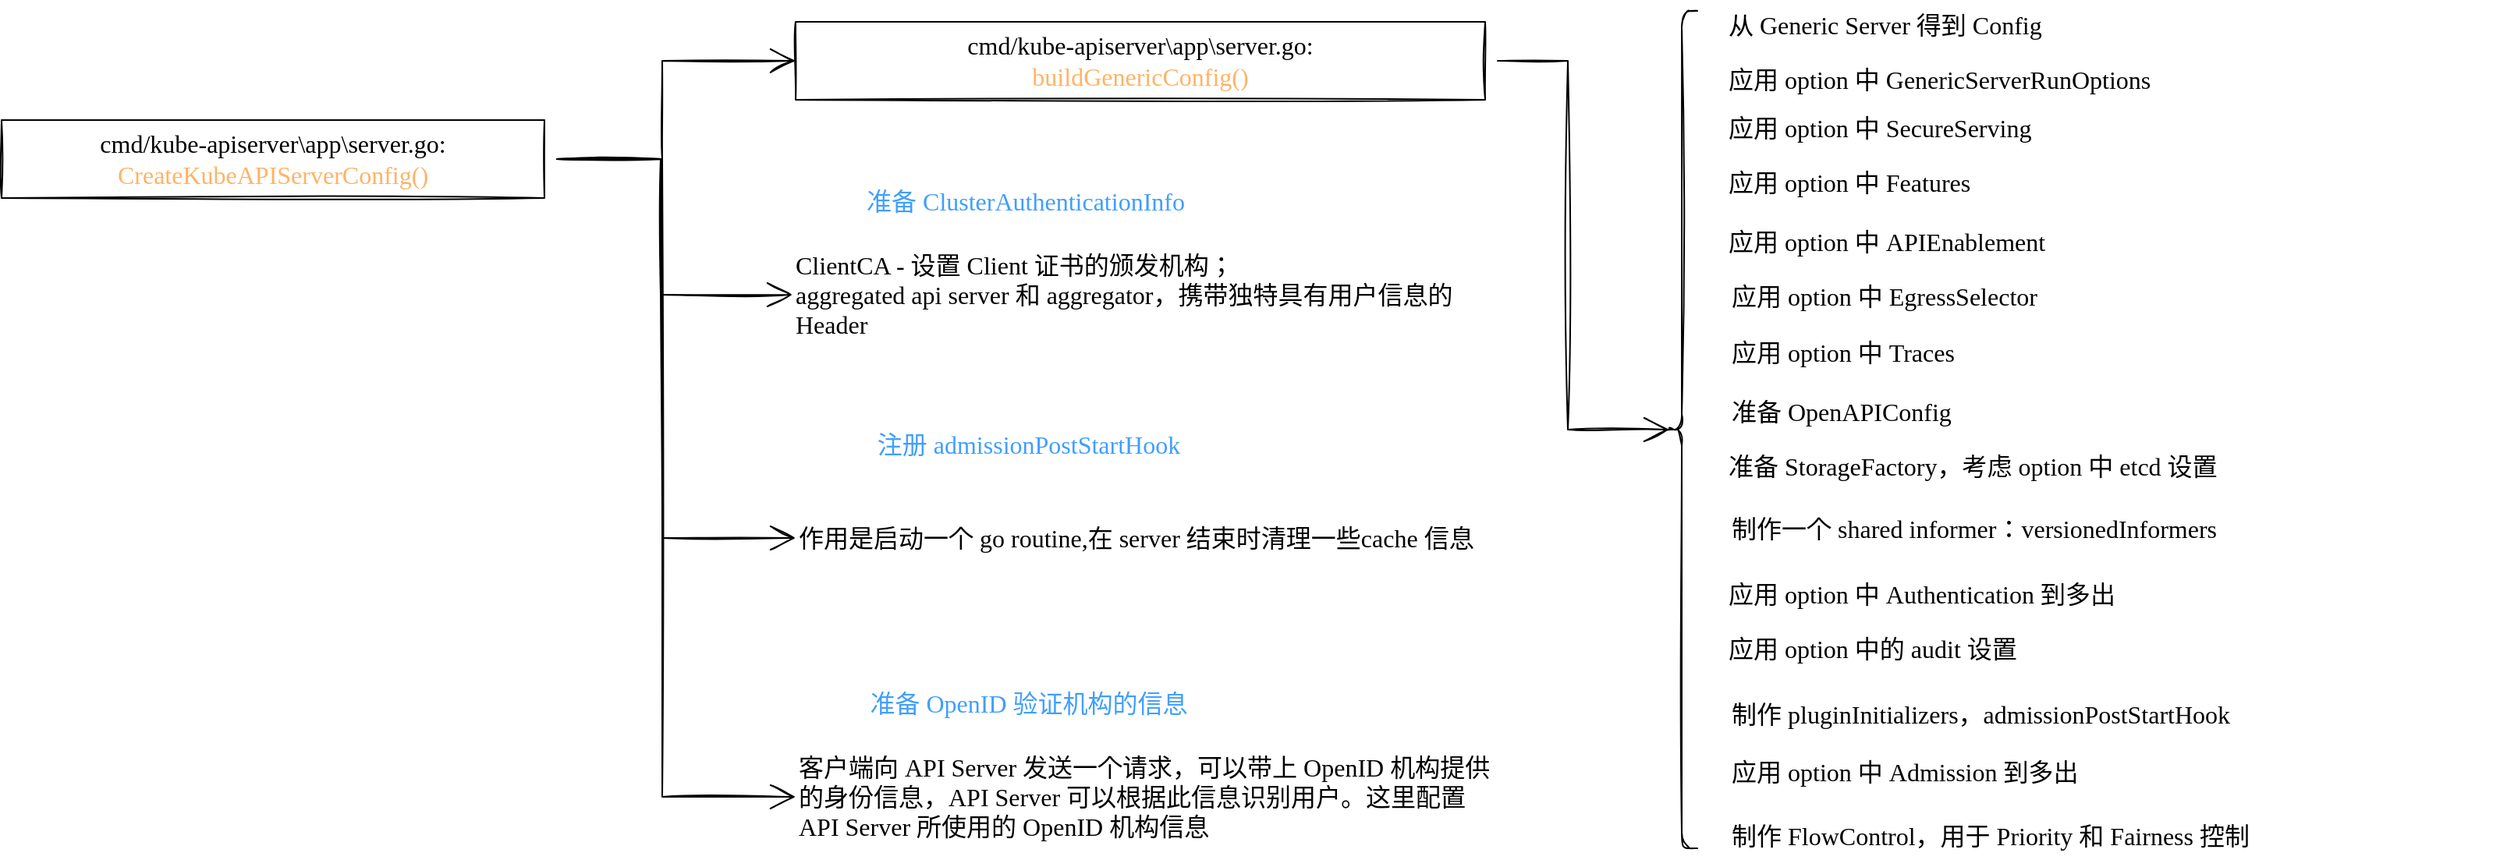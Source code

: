 <mxfile>
    <diagram id="3s3ms7zDK6NBSDH7SErP" name="Page-1">
        <mxGraphModel dx="1864" dy="1276" grid="0" gridSize="10" guides="1" tooltips="1" connect="1" arrows="1" fold="1" page="0" pageScale="1" pageWidth="827" pageHeight="1169" math="0" shadow="0">
            <root>
                <mxCell id="0"/>
                <mxCell id="1" parent="0"/>
                <mxCell id="23" style="edgeStyle=orthogonalEdgeStyle;rounded=0;sketch=1;hachureGap=4;orthogonalLoop=1;jettySize=auto;html=1;entryX=0;entryY=0.5;entryDx=0;entryDy=0;fontFamily=Lucida Console;fontSize=16;fontColor=#000000;endArrow=open;startSize=14;endSize=14;sourcePerimeterSpacing=8;targetPerimeterSpacing=8;" edge="1" parent="1" source="10" target="11">
                    <mxGeometry relative="1" as="geometry"/>
                </mxCell>
                <mxCell id="24" style="edgeStyle=orthogonalEdgeStyle;rounded=0;sketch=1;hachureGap=4;orthogonalLoop=1;jettySize=auto;html=1;entryX=0;entryY=0.5;entryDx=0;entryDy=0;fontFamily=Lucida Console;fontSize=16;fontColor=#000000;endArrow=open;startSize=14;endSize=14;sourcePerimeterSpacing=8;targetPerimeterSpacing=8;" edge="1" parent="1" source="10" target="14">
                    <mxGeometry relative="1" as="geometry"/>
                </mxCell>
                <mxCell id="25" style="edgeStyle=orthogonalEdgeStyle;rounded=0;sketch=1;hachureGap=4;orthogonalLoop=1;jettySize=auto;html=1;entryX=0;entryY=0.5;entryDx=0;entryDy=0;fontFamily=Lucida Console;fontSize=16;fontColor=#000000;endArrow=open;startSize=14;endSize=14;sourcePerimeterSpacing=8;targetPerimeterSpacing=8;" edge="1" parent="1" source="10" target="19">
                    <mxGeometry relative="1" as="geometry"/>
                </mxCell>
                <mxCell id="26" style="edgeStyle=orthogonalEdgeStyle;rounded=0;sketch=1;hachureGap=4;orthogonalLoop=1;jettySize=auto;html=1;entryX=0;entryY=0.5;entryDx=0;entryDy=0;fontFamily=Lucida Console;fontSize=16;fontColor=#000000;endArrow=open;startSize=14;endSize=14;sourcePerimeterSpacing=8;targetPerimeterSpacing=8;" edge="1" parent="1" source="10" target="22">
                    <mxGeometry relative="1" as="geometry"/>
                </mxCell>
                <mxCell id="10" value="cmd/kube-apiserver\app\server.go:&lt;br style=&quot;font-size: 16px&quot;&gt;&lt;font color=&quot;#ffb366&quot; style=&quot;font-size: 16px&quot;&gt;CreateKubeAPIServerConfig()&lt;/font&gt;" style="rounded=0;whiteSpace=wrap;html=1;sketch=1;hachureGap=4;fontFamily=Lucida Console;fontSize=16;" vertex="1" parent="1">
                    <mxGeometry x="-172" y="-290" width="348" height="50" as="geometry"/>
                </mxCell>
                <mxCell id="76" style="edgeStyle=orthogonalEdgeStyle;rounded=0;sketch=1;hachureGap=4;orthogonalLoop=1;jettySize=auto;html=1;entryX=0.1;entryY=0.5;entryDx=0;entryDy=0;entryPerimeter=0;fontFamily=Lucida Console;fontSize=16;fontColor=#000000;endArrow=open;startSize=14;endSize=14;sourcePerimeterSpacing=8;targetPerimeterSpacing=8;" edge="1" parent="1" source="11" target="28">
                    <mxGeometry relative="1" as="geometry"/>
                </mxCell>
                <mxCell id="11" value="cmd/kube-apiserver\app\server.go:&lt;br style=&quot;font-size: 16px&quot;&gt;&lt;font color=&quot;#ffb366&quot;&gt;buildGenericConfig()&lt;/font&gt;" style="rounded=0;whiteSpace=wrap;html=1;sketch=1;hachureGap=4;fontFamily=Lucida Console;fontSize=16;" vertex="1" parent="1">
                    <mxGeometry x="337" y="-353" width="442" height="50" as="geometry"/>
                </mxCell>
                <mxCell id="15" value="" style="group" vertex="1" connectable="0" parent="1">
                    <mxGeometry x="335" y="-250" width="451" height="107" as="geometry"/>
                </mxCell>
                <mxCell id="13" value="准备 ClusterAuthenticationInfo" style="text;strokeColor=none;fillColor=none;html=1;align=center;verticalAlign=middle;whiteSpace=wrap;rounded=0;sketch=1;hachureGap=4;fontFamily=Lucida Console;fontSize=16;fontColor=#409EFF;" vertex="1" parent="15">
                    <mxGeometry width="299" height="24" as="geometry"/>
                </mxCell>
                <mxCell id="14" value="ClientCA - 设置 Client 证书的颁发机构；&lt;br&gt;aggregated api server 和 aggregator，携带独特具有用户信息的 Header" style="text;strokeColor=none;fillColor=none;html=1;align=left;verticalAlign=middle;whiteSpace=wrap;rounded=0;sketch=1;hachureGap=4;fontFamily=Lucida Console;fontSize=16;fontColor=#000000;" vertex="1" parent="15">
                    <mxGeometry y="37" width="451" height="70" as="geometry"/>
                </mxCell>
                <mxCell id="17" value="" style="group" vertex="1" connectable="0" parent="1">
                    <mxGeometry x="337" y="-94" width="451" height="107" as="geometry"/>
                </mxCell>
                <mxCell id="18" value="注册 admissionPostStartHook" style="text;strokeColor=none;fillColor=none;html=1;align=center;verticalAlign=middle;whiteSpace=wrap;rounded=0;sketch=1;hachureGap=4;fontFamily=Lucida Console;fontSize=16;fontColor=#409EFF;" vertex="1" parent="17">
                    <mxGeometry width="299" height="24" as="geometry"/>
                </mxCell>
                <mxCell id="19" value="作用是启动一个 go routine,在 server 结束时清理一些cache 信息" style="text;strokeColor=none;fillColor=none;html=1;align=left;verticalAlign=middle;whiteSpace=wrap;rounded=0;sketch=1;hachureGap=4;fontFamily=Lucida Console;fontSize=16;fontColor=#000000;" vertex="1" parent="17">
                    <mxGeometry y="37" width="451" height="70" as="geometry"/>
                </mxCell>
                <mxCell id="20" value="" style="group" vertex="1" connectable="0" parent="1">
                    <mxGeometry x="337" y="72" width="451" height="107" as="geometry"/>
                </mxCell>
                <mxCell id="21" value="准备 OpenID 验证机构的信息" style="text;strokeColor=none;fillColor=none;html=1;align=center;verticalAlign=middle;whiteSpace=wrap;rounded=0;sketch=1;hachureGap=4;fontFamily=Lucida Console;fontSize=16;fontColor=#409EFF;" vertex="1" parent="20">
                    <mxGeometry width="299" height="24" as="geometry"/>
                </mxCell>
                <mxCell id="22" value="客户端向 API Server 发送一个请求，可以带上 OpenID 机构提供的身份信息，API Server 可以根据此信息识别用户。这里配置 API Server 所使用的 OpenID 机构信息" style="text;strokeColor=none;fillColor=none;html=1;align=left;verticalAlign=middle;whiteSpace=wrap;rounded=0;sketch=1;hachureGap=4;fontFamily=Lucida Console;fontSize=16;fontColor=#000000;" vertex="1" parent="20">
                    <mxGeometry y="37" width="451" height="70" as="geometry"/>
                </mxCell>
                <mxCell id="28" value="" style="shape=curlyBracket;whiteSpace=wrap;html=1;rounded=1;sketch=1;hachureGap=4;fontFamily=Lucida Console;fontSize=16;fontColor=#000000;" vertex="1" parent="1">
                    <mxGeometry x="895" y="-360" width="20" height="537" as="geometry"/>
                </mxCell>
                <mxCell id="75" value="" style="group" vertex="1" connectable="0" parent="1">
                    <mxGeometry x="933" y="-366.5" width="495.5" height="550" as="geometry"/>
                </mxCell>
                <mxCell id="54" value="&lt;div style=&quot;&quot;&gt;制作 FlowControl，用于 Priority 和 Fairness 控制&lt;/div&gt;" style="text;strokeColor=none;fillColor=none;html=1;align=left;verticalAlign=middle;whiteSpace=wrap;rounded=0;sketch=1;hachureGap=4;fontFamily=Lucida Console;fontSize=16;fontColor=#000000;" vertex="1" parent="75">
                    <mxGeometry x="1.5" y="520" width="456" height="30" as="geometry"/>
                </mxCell>
                <mxCell id="49" value="&lt;div style=&quot;&quot;&gt;&lt;span&gt;应用 option 中 Authentication 到多出&lt;/span&gt;&lt;/div&gt;" style="text;strokeColor=none;fillColor=none;html=1;align=left;verticalAlign=middle;whiteSpace=wrap;rounded=0;sketch=1;hachureGap=4;fontFamily=Lucida Console;fontSize=16;fontColor=#000000;" vertex="1" parent="75">
                    <mxGeometry y="365" width="369" height="30" as="geometry"/>
                </mxCell>
                <mxCell id="50" value="&lt;div style=&quot;&quot;&gt;&lt;span&gt;应用 option 中的 audit 设置&lt;/span&gt;&lt;/div&gt;" style="text;strokeColor=none;fillColor=none;html=1;align=left;verticalAlign=middle;whiteSpace=wrap;rounded=0;sketch=1;hachureGap=4;fontFamily=Lucida Console;fontSize=16;fontColor=#000000;" vertex="1" parent="75">
                    <mxGeometry y="400" width="369" height="30" as="geometry"/>
                </mxCell>
                <mxCell id="46" value="&lt;span style=&quot;&quot;&gt;准备 StorageFactory，考虑 option 中 etcd 设置&lt;/span&gt;" style="text;strokeColor=none;fillColor=none;html=1;align=left;verticalAlign=middle;whiteSpace=wrap;rounded=0;sketch=1;hachureGap=4;fontFamily=Lucida Console;fontSize=16;fontColor=#000000;" vertex="1" parent="75">
                    <mxGeometry x="-0.5" y="283.5" width="454" height="30" as="geometry"/>
                </mxCell>
                <mxCell id="47" value="&lt;div style=&quot;&quot;&gt;制作一个 shared informer：versionedInformers&lt;/div&gt;" style="text;strokeColor=none;fillColor=none;html=1;align=left;verticalAlign=middle;whiteSpace=wrap;rounded=0;sketch=1;hachureGap=4;fontFamily=Lucida Console;fontSize=16;fontColor=#000000;" vertex="1" parent="75">
                    <mxGeometry x="1.5" y="326" width="452" height="25" as="geometry"/>
                </mxCell>
                <mxCell id="43" value="&lt;span style=&quot;&quot;&gt;应用 option 中 Traces&lt;/span&gt;" style="text;strokeColor=none;fillColor=none;html=1;align=left;verticalAlign=middle;whiteSpace=wrap;rounded=0;sketch=1;hachureGap=4;fontFamily=Lucida Console;fontSize=16;fontColor=#000000;" vertex="1" parent="75">
                    <mxGeometry x="1.5" y="210" width="369" height="30" as="geometry"/>
                </mxCell>
                <mxCell id="44" value="&lt;div style=&quot;&quot;&gt;&lt;span&gt;准备 OpenAPIConfig&lt;/span&gt;&lt;/div&gt;" style="text;strokeColor=none;fillColor=none;html=1;align=left;verticalAlign=middle;whiteSpace=wrap;rounded=0;sketch=1;hachureGap=4;fontFamily=Lucida Console;fontSize=16;fontColor=#000000;" vertex="1" parent="75">
                    <mxGeometry x="1.5" y="248" width="369" height="30" as="geometry"/>
                </mxCell>
                <mxCell id="37" value="&lt;span style=&quot;&quot;&gt;应用 option 中 SecureServing&lt;/span&gt;" style="text;strokeColor=none;fillColor=none;html=1;align=left;verticalAlign=middle;whiteSpace=wrap;rounded=0;sketch=1;hachureGap=4;fontFamily=Lucida Console;fontSize=16;fontColor=#000000;" vertex="1" parent="75">
                    <mxGeometry y="66" width="369" height="30" as="geometry"/>
                </mxCell>
                <mxCell id="38" value="&lt;span style=&quot;&quot;&gt;应用 option 中 Features&lt;/span&gt;" style="text;strokeColor=none;fillColor=none;html=1;align=left;verticalAlign=middle;whiteSpace=wrap;rounded=0;sketch=1;hachureGap=4;fontFamily=Lucida Console;fontSize=16;fontColor=#000000;" vertex="1" parent="75">
                    <mxGeometry y="101" width="369" height="30" as="geometry"/>
                </mxCell>
                <mxCell id="29" value="从 Generic Server 得到 Config" style="text;strokeColor=none;fillColor=none;html=1;align=left;verticalAlign=middle;whiteSpace=wrap;rounded=0;sketch=1;hachureGap=4;fontFamily=Lucida Console;fontSize=16;fontColor=#000000;" vertex="1" parent="75">
                    <mxGeometry width="369" height="30" as="geometry"/>
                </mxCell>
                <mxCell id="30" value="应用 option 中 GenericServerRunOptions" style="text;strokeColor=none;fillColor=none;html=1;align=left;verticalAlign=middle;whiteSpace=wrap;rounded=0;sketch=1;hachureGap=4;fontFamily=Lucida Console;fontSize=16;fontColor=#000000;" vertex="1" parent="75">
                    <mxGeometry y="36" width="369" height="28" as="geometry"/>
                </mxCell>
                <mxCell id="40" value="&lt;span style=&quot;&quot;&gt;应用 option 中 APIEnablement&lt;/span&gt;" style="text;strokeColor=none;fillColor=none;html=1;align=left;verticalAlign=middle;whiteSpace=wrap;rounded=0;sketch=1;hachureGap=4;fontFamily=Lucida Console;fontSize=16;fontColor=#000000;" vertex="1" parent="75">
                    <mxGeometry y="139" width="369" height="30" as="geometry"/>
                </mxCell>
                <mxCell id="41" value="&lt;span style=&quot;&quot;&gt;应用 option 中 EgressSelector&lt;/span&gt;" style="text;strokeColor=none;fillColor=none;html=1;align=left;verticalAlign=middle;whiteSpace=wrap;rounded=0;sketch=1;hachureGap=4;fontFamily=Lucida Console;fontSize=16;fontColor=#000000;" vertex="1" parent="75">
                    <mxGeometry x="1.5" y="174" width="369" height="30" as="geometry"/>
                </mxCell>
                <mxCell id="52" value="&lt;div style=&quot;&quot;&gt;&lt;span&gt;制作 pluginInitializers，admissionPostStartHook&lt;/span&gt;&lt;/div&gt;" style="text;strokeColor=none;fillColor=none;html=1;align=left;verticalAlign=middle;whiteSpace=wrap;rounded=0;sketch=1;hachureGap=4;fontFamily=Lucida Console;fontSize=16;fontColor=#000000;" vertex="1" parent="75">
                    <mxGeometry x="1.5" y="442" width="494" height="30" as="geometry"/>
                </mxCell>
                <mxCell id="53" value="&lt;div style=&quot;&quot;&gt;应用 option 中 Admission 到多出&lt;/div&gt;" style="text;strokeColor=none;fillColor=none;html=1;align=left;verticalAlign=middle;whiteSpace=wrap;rounded=0;sketch=1;hachureGap=4;fontFamily=Lucida Console;fontSize=16;fontColor=#000000;" vertex="1" parent="75">
                    <mxGeometry x="1.5" y="479" width="369" height="30" as="geometry"/>
                </mxCell>
            </root>
        </mxGraphModel>
    </diagram>
</mxfile>
